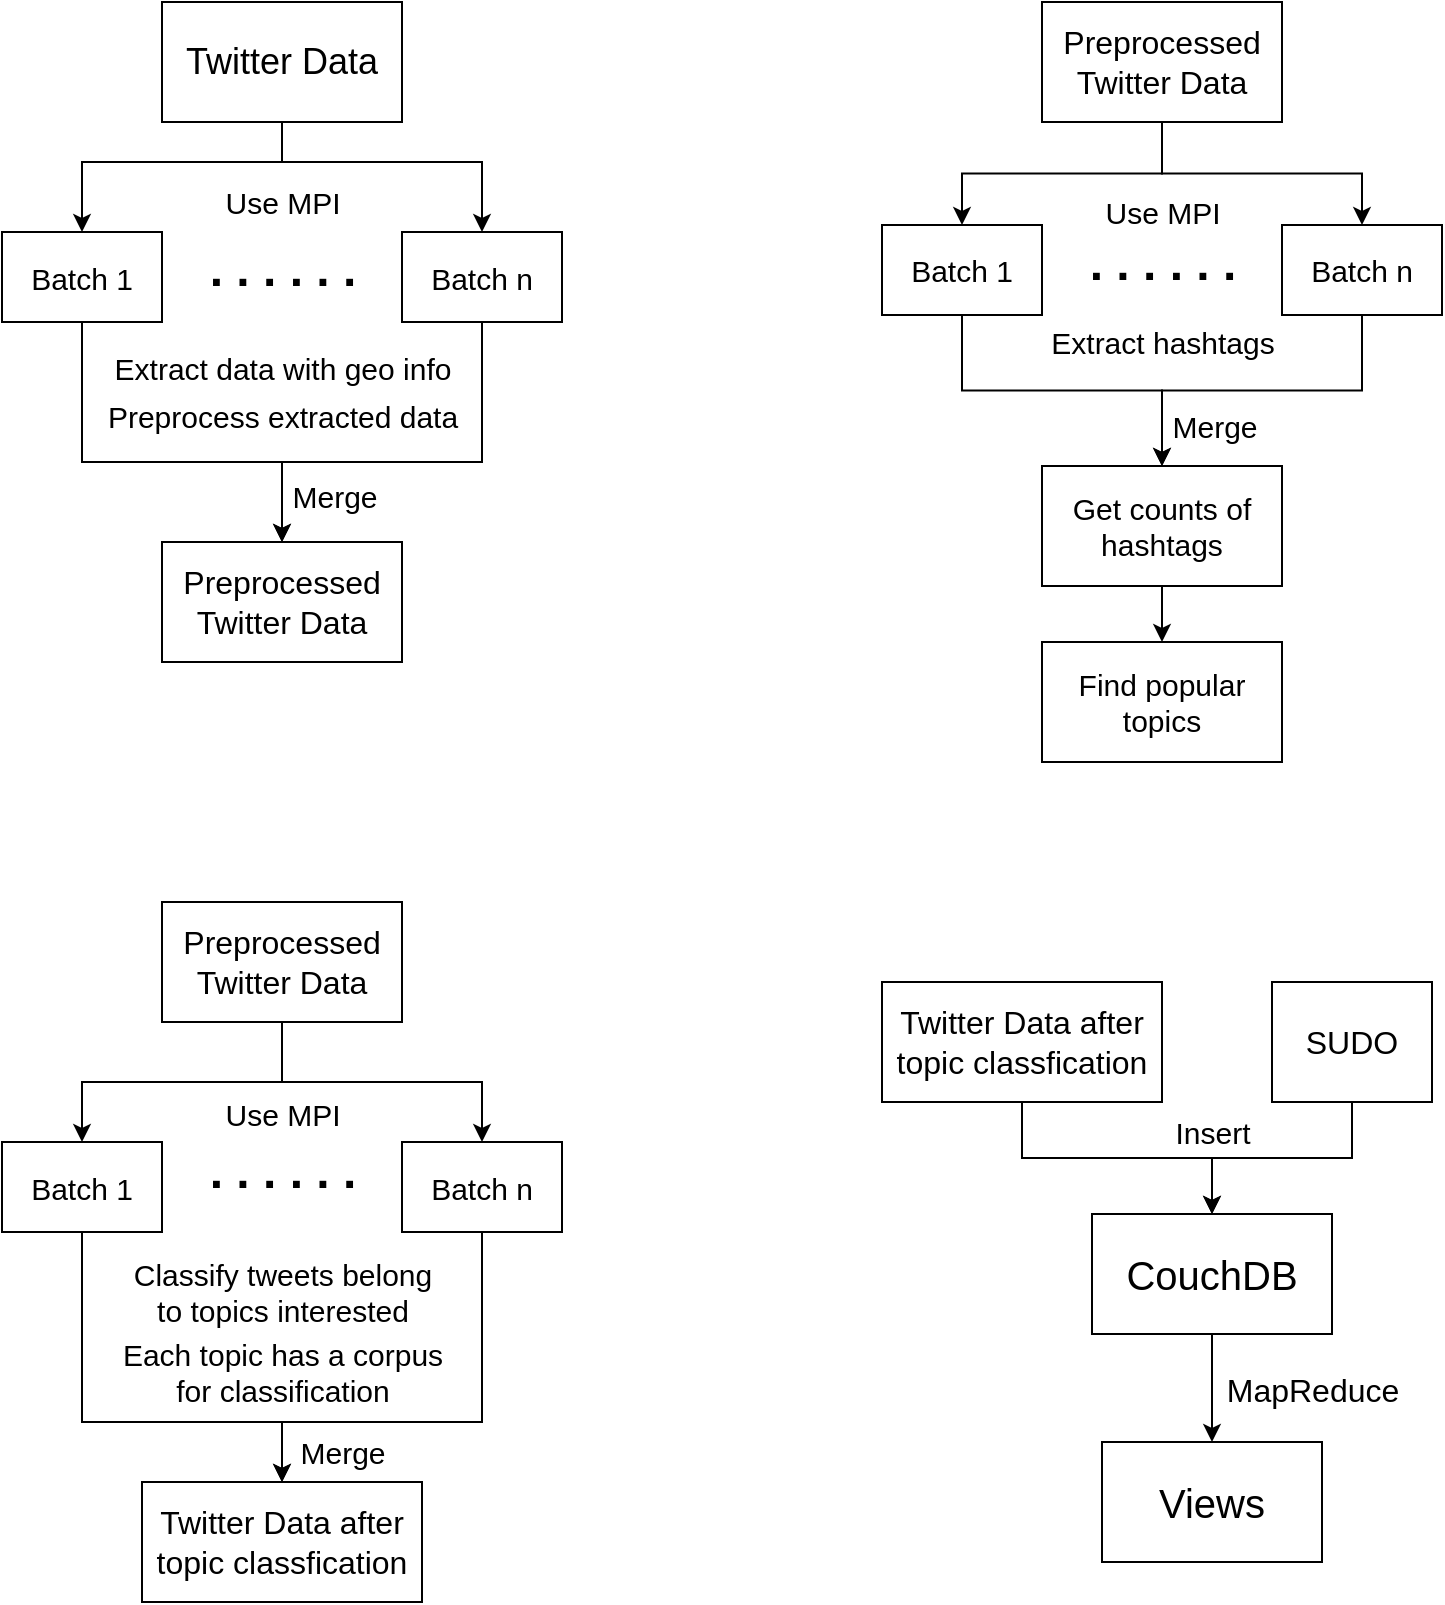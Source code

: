 <mxfile version="17.2.1" type="device" pages="2"><diagram id="GpcAEpPc9wN093wqvwut" name="Page-1"><mxGraphModel dx="1673" dy="1008" grid="0" gridSize="10" guides="1" tooltips="1" connect="1" arrows="1" fold="1" page="1" pageScale="1" pageWidth="3300" pageHeight="4681" math="0" shadow="0"><root><mxCell id="0"/><mxCell id="1" parent="0"/><mxCell id="4uZOBNqtDuD__lyeeeZ9-7" style="edgeStyle=orthogonalEdgeStyle;rounded=0;orthogonalLoop=1;jettySize=auto;html=1;entryX=0.5;entryY=0;entryDx=0;entryDy=0;fontSize=15;" parent="1" source="4uZOBNqtDuD__lyeeeZ9-1" target="4uZOBNqtDuD__lyeeeZ9-2" edge="1"><mxGeometry relative="1" as="geometry"><Array as="points"><mxPoint x="820" y="550"/><mxPoint x="720" y="550"/></Array></mxGeometry></mxCell><mxCell id="4uZOBNqtDuD__lyeeeZ9-8" style="edgeStyle=orthogonalEdgeStyle;rounded=0;orthogonalLoop=1;jettySize=auto;html=1;fontSize=15;" parent="1" source="4uZOBNqtDuD__lyeeeZ9-1" target="4uZOBNqtDuD__lyeeeZ9-6" edge="1"><mxGeometry relative="1" as="geometry"><Array as="points"><mxPoint x="820" y="550"/><mxPoint x="920" y="550"/></Array></mxGeometry></mxCell><mxCell id="4uZOBNqtDuD__lyeeeZ9-1" value="&lt;font style=&quot;font-size: 18px&quot;&gt;Twitter Data&lt;/font&gt;" style="rounded=0;whiteSpace=wrap;html=1;" parent="1" vertex="1"><mxGeometry x="760" y="470" width="120" height="60" as="geometry"/></mxCell><mxCell id="4uZOBNqtDuD__lyeeeZ9-16" style="edgeStyle=orthogonalEdgeStyle;rounded=0;orthogonalLoop=1;jettySize=auto;html=1;fontSize=16;" parent="1" source="4uZOBNqtDuD__lyeeeZ9-2" target="4uZOBNqtDuD__lyeeeZ9-5" edge="1"><mxGeometry relative="1" as="geometry"><Array as="points"><mxPoint x="720" y="700"/><mxPoint x="820" y="700"/></Array></mxGeometry></mxCell><mxCell id="4uZOBNqtDuD__lyeeeZ9-2" value="&lt;font style=&quot;font-size: 15px&quot;&gt;Batch 1&lt;/font&gt;" style="rounded=0;whiteSpace=wrap;html=1;" parent="1" vertex="1"><mxGeometry x="680" y="585" width="80" height="45" as="geometry"/></mxCell><mxCell id="4uZOBNqtDuD__lyeeeZ9-5" value="&lt;font style=&quot;font-size: 16px&quot;&gt;Preprocessed&lt;br&gt;Twitter Data&lt;/font&gt;" style="rounded=0;whiteSpace=wrap;html=1;" parent="1" vertex="1"><mxGeometry x="760" y="740" width="120" height="60" as="geometry"/></mxCell><mxCell id="4uZOBNqtDuD__lyeeeZ9-17" style="edgeStyle=orthogonalEdgeStyle;rounded=0;orthogonalLoop=1;jettySize=auto;html=1;entryX=0.5;entryY=0;entryDx=0;entryDy=0;fontSize=16;" parent="1" source="4uZOBNqtDuD__lyeeeZ9-6" target="4uZOBNqtDuD__lyeeeZ9-5" edge="1"><mxGeometry relative="1" as="geometry"><Array as="points"><mxPoint x="920" y="700"/><mxPoint x="820" y="700"/></Array></mxGeometry></mxCell><mxCell id="4uZOBNqtDuD__lyeeeZ9-6" value="&lt;font style=&quot;font-size: 15px&quot;&gt;Batch n&lt;/font&gt;" style="rounded=0;whiteSpace=wrap;html=1;" parent="1" vertex="1"><mxGeometry x="880" y="585" width="80" height="45" as="geometry"/></mxCell><mxCell id="4uZOBNqtDuD__lyeeeZ9-9" value="Extract data with geo info" style="text;html=1;align=center;verticalAlign=middle;resizable=0;points=[];autosize=1;strokeColor=none;fillColor=none;fontSize=15;" parent="1" vertex="1"><mxGeometry x="730" y="643" width="180" height="20" as="geometry"/></mxCell><mxCell id="4uZOBNqtDuD__lyeeeZ9-11" value="Use MPI" style="text;html=1;align=center;verticalAlign=middle;resizable=0;points=[];autosize=1;strokeColor=none;fillColor=none;fontSize=15;" parent="1" vertex="1"><mxGeometry x="785" y="560" width="70" height="20" as="geometry"/></mxCell><mxCell id="4uZOBNqtDuD__lyeeeZ9-12" value="&lt;font style=&quot;font-size: 24px&quot;&gt;&lt;b&gt;. . . . . .&lt;/b&gt;&lt;/font&gt;" style="text;html=1;align=center;verticalAlign=middle;resizable=0;points=[];autosize=1;strokeColor=none;fillColor=none;fontSize=15;" parent="1" vertex="1"><mxGeometry x="775" y="589" width="90" height="30" as="geometry"/></mxCell><mxCell id="4uZOBNqtDuD__lyeeeZ9-15" value="Preprocess extracted data" style="text;html=1;align=center;verticalAlign=middle;resizable=0;points=[];autosize=1;strokeColor=none;fillColor=none;fontSize=15;" parent="1" vertex="1"><mxGeometry x="725" y="667" width="190" height="20" as="geometry"/></mxCell><mxCell id="4uZOBNqtDuD__lyeeeZ9-18" value="&lt;font style=&quot;font-size: 15px&quot;&gt;Merge&lt;/font&gt;" style="text;html=1;align=center;verticalAlign=middle;resizable=0;points=[];autosize=1;strokeColor=none;fillColor=none;fontSize=16;" parent="1" vertex="1"><mxGeometry x="816" y="702" width="60" height="30" as="geometry"/></mxCell><mxCell id="4uZOBNqtDuD__lyeeeZ9-25" style="edgeStyle=orthogonalEdgeStyle;rounded=0;orthogonalLoop=1;jettySize=auto;html=1;fontSize=15;" parent="1" source="4uZOBNqtDuD__lyeeeZ9-22" target="4uZOBNqtDuD__lyeeeZ9-23" edge="1"><mxGeometry relative="1" as="geometry"/></mxCell><mxCell id="4uZOBNqtDuD__lyeeeZ9-26" style="edgeStyle=orthogonalEdgeStyle;rounded=0;orthogonalLoop=1;jettySize=auto;html=1;fontSize=15;" parent="1" source="4uZOBNqtDuD__lyeeeZ9-22" target="4uZOBNqtDuD__lyeeeZ9-24" edge="1"><mxGeometry relative="1" as="geometry"/></mxCell><mxCell id="4uZOBNqtDuD__lyeeeZ9-22" value="&lt;font style=&quot;font-size: 16px&quot;&gt;Preprocessed&lt;br&gt;Twitter Data&lt;/font&gt;" style="rounded=0;whiteSpace=wrap;html=1;" parent="1" vertex="1"><mxGeometry x="1200" y="470" width="120" height="60" as="geometry"/></mxCell><mxCell id="4uZOBNqtDuD__lyeeeZ9-32" style="edgeStyle=orthogonalEdgeStyle;rounded=0;orthogonalLoop=1;jettySize=auto;html=1;fontSize=15;" parent="1" source="4uZOBNqtDuD__lyeeeZ9-23" target="4uZOBNqtDuD__lyeeeZ9-31" edge="1"><mxGeometry relative="1" as="geometry"/></mxCell><mxCell id="4uZOBNqtDuD__lyeeeZ9-23" value="&lt;font style=&quot;font-size: 15px&quot;&gt;Batch 1&lt;/font&gt;" style="rounded=0;whiteSpace=wrap;html=1;" parent="1" vertex="1"><mxGeometry x="1120" y="581.5" width="80" height="45" as="geometry"/></mxCell><mxCell id="4uZOBNqtDuD__lyeeeZ9-33" style="edgeStyle=orthogonalEdgeStyle;rounded=0;orthogonalLoop=1;jettySize=auto;html=1;fontSize=15;" parent="1" source="4uZOBNqtDuD__lyeeeZ9-24" target="4uZOBNqtDuD__lyeeeZ9-31" edge="1"><mxGeometry relative="1" as="geometry"/></mxCell><mxCell id="4uZOBNqtDuD__lyeeeZ9-24" value="&lt;font style=&quot;font-size: 15px&quot;&gt;Batch n&lt;/font&gt;" style="rounded=0;whiteSpace=wrap;html=1;" parent="1" vertex="1"><mxGeometry x="1320" y="581.5" width="80" height="45" as="geometry"/></mxCell><mxCell id="4uZOBNqtDuD__lyeeeZ9-27" value="Use MPI" style="text;html=1;align=center;verticalAlign=middle;resizable=0;points=[];autosize=1;strokeColor=none;fillColor=none;fontSize=15;" parent="1" vertex="1"><mxGeometry x="1225" y="565" width="70" height="20" as="geometry"/></mxCell><mxCell id="4uZOBNqtDuD__lyeeeZ9-28" value="&lt;font style=&quot;font-size: 24px&quot;&gt;&lt;b&gt;. . . . . .&lt;/b&gt;&lt;/font&gt;" style="text;html=1;align=center;verticalAlign=middle;resizable=0;points=[];autosize=1;strokeColor=none;fillColor=none;fontSize=15;" parent="1" vertex="1"><mxGeometry x="1215" y="586" width="90" height="30" as="geometry"/></mxCell><mxCell id="4uZOBNqtDuD__lyeeeZ9-30" value="Extract hashtags" style="text;html=1;align=center;verticalAlign=middle;resizable=0;points=[];autosize=1;strokeColor=none;fillColor=none;fontSize=15;" parent="1" vertex="1"><mxGeometry x="1195" y="630" width="130" height="20" as="geometry"/></mxCell><mxCell id="4uZOBNqtDuD__lyeeeZ9-35" style="edgeStyle=orthogonalEdgeStyle;rounded=0;orthogonalLoop=1;jettySize=auto;html=1;fontSize=15;" parent="1" source="4uZOBNqtDuD__lyeeeZ9-31" edge="1"><mxGeometry relative="1" as="geometry"><mxPoint x="1260" y="790.0" as="targetPoint"/></mxGeometry></mxCell><mxCell id="4uZOBNqtDuD__lyeeeZ9-31" value="Get counts of hashtags" style="whiteSpace=wrap;html=1;fontSize=15;" parent="1" vertex="1"><mxGeometry x="1200" y="702" width="120" height="60" as="geometry"/></mxCell><mxCell id="4uZOBNqtDuD__lyeeeZ9-34" value="Merge" style="text;html=1;align=center;verticalAlign=middle;resizable=0;points=[];autosize=1;strokeColor=none;fillColor=none;fontSize=15;" parent="1" vertex="1"><mxGeometry x="1256" y="672" width="60" height="20" as="geometry"/></mxCell><mxCell id="4uZOBNqtDuD__lyeeeZ9-36" value="Find popular topics" style="whiteSpace=wrap;html=1;fontSize=15;" parent="1" vertex="1"><mxGeometry x="1200" y="790" width="120" height="60" as="geometry"/></mxCell><mxCell id="4uZOBNqtDuD__lyeeeZ9-41" style="edgeStyle=orthogonalEdgeStyle;rounded=0;orthogonalLoop=1;jettySize=auto;html=1;fontSize=15;" parent="1" source="4uZOBNqtDuD__lyeeeZ9-38" target="4uZOBNqtDuD__lyeeeZ9-39" edge="1"><mxGeometry relative="1" as="geometry"/></mxCell><mxCell id="4uZOBNqtDuD__lyeeeZ9-42" style="edgeStyle=orthogonalEdgeStyle;rounded=0;orthogonalLoop=1;jettySize=auto;html=1;fontSize=15;" parent="1" source="4uZOBNqtDuD__lyeeeZ9-38" target="4uZOBNqtDuD__lyeeeZ9-40" edge="1"><mxGeometry relative="1" as="geometry"/></mxCell><mxCell id="4uZOBNqtDuD__lyeeeZ9-38" value="&lt;font style=&quot;font-size: 16px&quot;&gt;Preprocessed&lt;br&gt;Twitter Data&lt;/font&gt;" style="rounded=0;whiteSpace=wrap;html=1;" parent="1" vertex="1"><mxGeometry x="760" y="920" width="120" height="60" as="geometry"/></mxCell><mxCell id="4uZOBNqtDuD__lyeeeZ9-49" style="edgeStyle=orthogonalEdgeStyle;rounded=0;orthogonalLoop=1;jettySize=auto;html=1;fontSize=15;" parent="1" source="4uZOBNqtDuD__lyeeeZ9-39" target="4uZOBNqtDuD__lyeeeZ9-48" edge="1"><mxGeometry relative="1" as="geometry"><Array as="points"><mxPoint x="720" y="1180"/><mxPoint x="820" y="1180"/></Array></mxGeometry></mxCell><mxCell id="4uZOBNqtDuD__lyeeeZ9-39" value="&lt;font style=&quot;font-size: 15px&quot;&gt;Batch 1&lt;/font&gt;" style="rounded=0;whiteSpace=wrap;html=1;" parent="1" vertex="1"><mxGeometry x="680" y="1040" width="80" height="45" as="geometry"/></mxCell><mxCell id="4uZOBNqtDuD__lyeeeZ9-50" style="edgeStyle=orthogonalEdgeStyle;rounded=0;orthogonalLoop=1;jettySize=auto;html=1;fontSize=15;" parent="1" source="4uZOBNqtDuD__lyeeeZ9-40" target="4uZOBNqtDuD__lyeeeZ9-48" edge="1"><mxGeometry relative="1" as="geometry"><Array as="points"><mxPoint x="920" y="1180"/><mxPoint x="820" y="1180"/></Array></mxGeometry></mxCell><mxCell id="4uZOBNqtDuD__lyeeeZ9-40" value="&lt;font style=&quot;font-size: 15px&quot;&gt;Batch n&lt;/font&gt;" style="rounded=0;whiteSpace=wrap;html=1;" parent="1" vertex="1"><mxGeometry x="880" y="1040" width="80" height="45" as="geometry"/></mxCell><mxCell id="4uZOBNqtDuD__lyeeeZ9-43" value="Use MPI" style="text;html=1;align=center;verticalAlign=middle;resizable=0;points=[];autosize=1;strokeColor=none;fillColor=none;fontSize=15;" parent="1" vertex="1"><mxGeometry x="785" y="1016" width="70" height="20" as="geometry"/></mxCell><mxCell id="4uZOBNqtDuD__lyeeeZ9-44" value="&lt;font style=&quot;font-size: 24px&quot;&gt;&lt;b&gt;. . . . . .&lt;/b&gt;&lt;/font&gt;" style="text;html=1;align=center;verticalAlign=middle;resizable=0;points=[];autosize=1;strokeColor=none;fillColor=none;fontSize=15;" parent="1" vertex="1"><mxGeometry x="775" y="1040" width="90" height="30" as="geometry"/></mxCell><mxCell id="4uZOBNqtDuD__lyeeeZ9-45" value="Classify tweets belong &lt;br&gt;to topics interested" style="text;html=1;align=center;verticalAlign=middle;resizable=0;points=[];autosize=1;strokeColor=none;fillColor=none;fontSize=15;" parent="1" vertex="1"><mxGeometry x="740" y="1095" width="160" height="40" as="geometry"/></mxCell><mxCell id="4uZOBNqtDuD__lyeeeZ9-47" value="Each topic has a corpus&lt;br&gt;for classification&lt;br&gt;" style="text;html=1;align=center;verticalAlign=middle;resizable=0;points=[];autosize=1;strokeColor=none;fillColor=none;fontSize=15;" parent="1" vertex="1"><mxGeometry x="730" y="1135" width="180" height="40" as="geometry"/></mxCell><mxCell id="4uZOBNqtDuD__lyeeeZ9-48" value="&lt;font style=&quot;font-size: 16px&quot;&gt;Twitter Data after topic classfication&lt;/font&gt;" style="rounded=0;whiteSpace=wrap;html=1;" parent="1" vertex="1"><mxGeometry x="750" y="1210" width="140" height="60" as="geometry"/></mxCell><mxCell id="4uZOBNqtDuD__lyeeeZ9-51" value="&lt;font style=&quot;font-size: 15px&quot;&gt;Merge&lt;/font&gt;" style="text;html=1;align=center;verticalAlign=middle;resizable=0;points=[];autosize=1;strokeColor=none;fillColor=none;fontSize=16;" parent="1" vertex="1"><mxGeometry x="820" y="1180" width="60" height="30" as="geometry"/></mxCell><mxCell id="4uZOBNqtDuD__lyeeeZ9-55" style="edgeStyle=orthogonalEdgeStyle;rounded=0;orthogonalLoop=1;jettySize=auto;html=1;entryX=0.5;entryY=0;entryDx=0;entryDy=0;fontSize=20;" parent="1" source="4uZOBNqtDuD__lyeeeZ9-52" target="4uZOBNqtDuD__lyeeeZ9-54" edge="1"><mxGeometry relative="1" as="geometry"/></mxCell><mxCell id="4uZOBNqtDuD__lyeeeZ9-52" value="&lt;font style=&quot;font-size: 16px&quot;&gt;Twitter Data after topic classfication&lt;/font&gt;" style="rounded=0;whiteSpace=wrap;html=1;" parent="1" vertex="1"><mxGeometry x="1120" y="960" width="140" height="60" as="geometry"/></mxCell><mxCell id="4uZOBNqtDuD__lyeeeZ9-56" style="edgeStyle=orthogonalEdgeStyle;rounded=0;orthogonalLoop=1;jettySize=auto;html=1;entryX=0.5;entryY=0;entryDx=0;entryDy=0;fontSize=20;" parent="1" source="4uZOBNqtDuD__lyeeeZ9-53" target="4uZOBNqtDuD__lyeeeZ9-54" edge="1"><mxGeometry relative="1" as="geometry"/></mxCell><mxCell id="4uZOBNqtDuD__lyeeeZ9-53" value="&lt;span style=&quot;font-size: 16px&quot;&gt;SUDO&lt;/span&gt;" style="rounded=0;whiteSpace=wrap;html=1;" parent="1" vertex="1"><mxGeometry x="1315" y="960" width="80" height="60" as="geometry"/></mxCell><mxCell id="4uZOBNqtDuD__lyeeeZ9-59" style="edgeStyle=orthogonalEdgeStyle;rounded=0;orthogonalLoop=1;jettySize=auto;html=1;fontSize=20;" parent="1" source="4uZOBNqtDuD__lyeeeZ9-54" target="4uZOBNqtDuD__lyeeeZ9-58" edge="1"><mxGeometry relative="1" as="geometry"/></mxCell><mxCell id="4uZOBNqtDuD__lyeeeZ9-54" value="&lt;font style=&quot;font-size: 20px&quot;&gt;CouchDB&lt;/font&gt;" style="whiteSpace=wrap;html=1;fontSize=15;" parent="1" vertex="1"><mxGeometry x="1225" y="1076" width="120" height="60" as="geometry"/></mxCell><mxCell id="4uZOBNqtDuD__lyeeeZ9-57" value="&lt;span style=&quot;font-size: 15px&quot;&gt;Insert&lt;/span&gt;" style="text;html=1;align=center;verticalAlign=middle;resizable=0;points=[];autosize=1;strokeColor=none;fillColor=none;fontSize=16;" parent="1" vertex="1"><mxGeometry x="1260" y="1020" width="50" height="30" as="geometry"/></mxCell><mxCell id="4uZOBNqtDuD__lyeeeZ9-58" value="&lt;font style=&quot;font-size: 20px&quot;&gt;Views&lt;/font&gt;" style="rounded=0;whiteSpace=wrap;html=1;" parent="1" vertex="1"><mxGeometry x="1230" y="1190" width="110" height="60" as="geometry"/></mxCell><mxCell id="4uZOBNqtDuD__lyeeeZ9-60" value="&lt;font style=&quot;font-size: 16px&quot;&gt;MapReduce&lt;/font&gt;" style="text;html=1;align=center;verticalAlign=middle;resizable=0;points=[];autosize=1;strokeColor=none;fillColor=none;fontSize=20;" parent="1" vertex="1"><mxGeometry x="1285" y="1147" width="100" height="30" as="geometry"/></mxCell></root></mxGraphModel></diagram><diagram id="ItJAtpDi-ektl3hP0Go5" name="Page-2"><mxGraphModel dx="2031" dy="1224" grid="0" gridSize="10" guides="1" tooltips="1" connect="1" arrows="1" fold="1" page="1" pageScale="1" pageWidth="3300" pageHeight="4681" math="0" shadow="0"><root><mxCell id="0"/><mxCell id="1" parent="0"/><mxCell id="6dLRlH08puzWPSSpkU00-50" style="edgeStyle=orthogonalEdgeStyle;rounded=0;orthogonalLoop=1;jettySize=auto;html=1;entryX=0;entryY=0.5;entryDx=0;entryDy=0;" edge="1" parent="1" source="6dLRlH08puzWPSSpkU00-3" target="6dLRlH08puzWPSSpkU00-5"><mxGeometry relative="1" as="geometry"><Array as="points"><mxPoint x="640" y="413"/></Array></mxGeometry></mxCell><mxCell id="6dLRlH08puzWPSSpkU00-51" style="edgeStyle=orthogonalEdgeStyle;rounded=0;orthogonalLoop=1;jettySize=auto;html=1;entryX=0;entryY=0.5;entryDx=0;entryDy=0;" edge="1" parent="1" source="6dLRlH08puzWPSSpkU00-3" target="6dLRlH08puzWPSSpkU00-8"><mxGeometry relative="1" as="geometry"><Array as="points"><mxPoint x="640" y="533"/></Array></mxGeometry></mxCell><mxCell id="6dLRlH08puzWPSSpkU00-3" value="&lt;font style=&quot;font-size: 18px&quot;&gt;Twitter Data&lt;/font&gt;" style="rounded=0;whiteSpace=wrap;html=1;" vertex="1" parent="1"><mxGeometry x="580" y="445" width="120" height="60" as="geometry"/></mxCell><mxCell id="6dLRlH08puzWPSSpkU00-52" style="edgeStyle=orthogonalEdgeStyle;rounded=0;orthogonalLoop=1;jettySize=auto;html=1;" edge="1" parent="1" source="6dLRlH08puzWPSSpkU00-5" target="6dLRlH08puzWPSSpkU00-6"><mxGeometry relative="1" as="geometry"><Array as="points"><mxPoint x="1030" y="413"/><mxPoint x="1030" y="475"/></Array></mxGeometry></mxCell><mxCell id="6dLRlH08puzWPSSpkU00-5" value="&lt;font style=&quot;font-size: 15px&quot;&gt;Batch 1&lt;/font&gt;" style="rounded=0;whiteSpace=wrap;html=1;" vertex="1" parent="1"><mxGeometry x="760" y="390" width="80" height="45" as="geometry"/></mxCell><mxCell id="6dLRlH08puzWPSSpkU00-6" value="&lt;font style=&quot;font-size: 16px&quot;&gt;Preprocessed&lt;br&gt;Twitter Data&lt;/font&gt;" style="rounded=0;whiteSpace=wrap;html=1;" vertex="1" parent="1"><mxGeometry x="1090" y="445" width="120" height="60" as="geometry"/></mxCell><mxCell id="6dLRlH08puzWPSSpkU00-54" style="edgeStyle=orthogonalEdgeStyle;rounded=0;orthogonalLoop=1;jettySize=auto;html=1;entryX=0;entryY=0.5;entryDx=0;entryDy=0;" edge="1" parent="1" source="6dLRlH08puzWPSSpkU00-8" target="6dLRlH08puzWPSSpkU00-6"><mxGeometry relative="1" as="geometry"><Array as="points"><mxPoint x="1030" y="533"/><mxPoint x="1030" y="475"/></Array></mxGeometry></mxCell><mxCell id="6dLRlH08puzWPSSpkU00-8" value="&lt;font style=&quot;font-size: 15px&quot;&gt;Batch n&lt;/font&gt;" style="rounded=0;whiteSpace=wrap;html=1;" vertex="1" parent="1"><mxGeometry x="760" y="510" width="80" height="45" as="geometry"/></mxCell><mxCell id="6dLRlH08puzWPSSpkU00-9" value="Extract data with geo info" style="text;html=1;align=center;verticalAlign=middle;resizable=0;points=[];autosize=1;strokeColor=none;fillColor=none;fontSize=15;" vertex="1" parent="1"><mxGeometry x="836" y="452" width="180" height="20" as="geometry"/></mxCell><mxCell id="6dLRlH08puzWPSSpkU00-10" value="Use MPI" style="text;html=1;align=center;verticalAlign=middle;resizable=0;points=[];autosize=1;strokeColor=none;fillColor=none;fontSize=15;" vertex="1" parent="1"><mxGeometry x="711" y="465" width="70" height="20" as="geometry"/></mxCell><mxCell id="6dLRlH08puzWPSSpkU00-11" value="&lt;font style=&quot;font-size: 24px&quot;&gt;&lt;b&gt;. . .&lt;/b&gt;&lt;/font&gt;" style="text;html=1;align=center;verticalAlign=middle;resizable=0;points=[];autosize=1;strokeColor=none;fillColor=none;fontSize=15;rotation=90;" vertex="1" parent="1"><mxGeometry x="781" y="460" width="50" height="30" as="geometry"/></mxCell><mxCell id="6dLRlH08puzWPSSpkU00-12" value="Preprocess extracted data" style="text;html=1;align=center;verticalAlign=middle;resizable=0;points=[];autosize=1;strokeColor=none;fillColor=none;fontSize=15;" vertex="1" parent="1"><mxGeometry x="833" y="482" width="190" height="20" as="geometry"/></mxCell><mxCell id="6dLRlH08puzWPSSpkU00-13" value="&lt;font style=&quot;font-size: 15px&quot;&gt;Merge&lt;/font&gt;" style="text;html=1;align=center;verticalAlign=middle;resizable=0;points=[];autosize=1;strokeColor=none;fillColor=none;fontSize=16;" vertex="1" parent="1"><mxGeometry x="1028" y="447" width="60" height="30" as="geometry"/></mxCell><mxCell id="6dLRlH08puzWPSSpkU00-37" value="Classify tweets belong &lt;br&gt;to topics interested" style="text;html=1;align=center;verticalAlign=middle;resizable=0;points=[];autosize=1;strokeColor=none;fillColor=none;fontSize=15;" vertex="1" parent="1"><mxGeometry x="848" y="708" width="160" height="40" as="geometry"/></mxCell><mxCell id="6dLRlH08puzWPSSpkU00-38" value="Each topic has a corpus&lt;br&gt;for classification&lt;br&gt;" style="text;html=1;align=center;verticalAlign=middle;resizable=0;points=[];autosize=1;strokeColor=none;fillColor=none;fontSize=15;" vertex="1" parent="1"><mxGeometry x="838" y="770" width="180" height="40" as="geometry"/></mxCell><mxCell id="6dLRlH08puzWPSSpkU00-41" style="edgeStyle=orthogonalEdgeStyle;rounded=0;orthogonalLoop=1;jettySize=auto;html=1;entryX=0.5;entryY=0;entryDx=0;entryDy=0;fontSize=20;" edge="1" parent="1" source="6dLRlH08puzWPSSpkU00-42" target="6dLRlH08puzWPSSpkU00-46"><mxGeometry relative="1" as="geometry"/></mxCell><mxCell id="6dLRlH08puzWPSSpkU00-42" value="&lt;font style=&quot;font-size: 16px&quot;&gt;Twitter Data after topic classfication&lt;/font&gt;" style="rounded=0;whiteSpace=wrap;html=1;" vertex="1" parent="1"><mxGeometry x="1567" y="951" width="140" height="60" as="geometry"/></mxCell><mxCell id="6dLRlH08puzWPSSpkU00-43" style="edgeStyle=orthogonalEdgeStyle;rounded=0;orthogonalLoop=1;jettySize=auto;html=1;entryX=0.5;entryY=0;entryDx=0;entryDy=0;fontSize=20;" edge="1" parent="1" source="6dLRlH08puzWPSSpkU00-44" target="6dLRlH08puzWPSSpkU00-46"><mxGeometry relative="1" as="geometry"/></mxCell><mxCell id="6dLRlH08puzWPSSpkU00-44" value="&lt;span style=&quot;font-size: 16px&quot;&gt;SUDO&lt;/span&gt;" style="rounded=0;whiteSpace=wrap;html=1;" vertex="1" parent="1"><mxGeometry x="1762" y="951" width="80" height="60" as="geometry"/></mxCell><mxCell id="6dLRlH08puzWPSSpkU00-45" style="edgeStyle=orthogonalEdgeStyle;rounded=0;orthogonalLoop=1;jettySize=auto;html=1;fontSize=20;" edge="1" parent="1" source="6dLRlH08puzWPSSpkU00-46" target="6dLRlH08puzWPSSpkU00-48"><mxGeometry relative="1" as="geometry"/></mxCell><mxCell id="6dLRlH08puzWPSSpkU00-46" value="&lt;font style=&quot;font-size: 20px&quot;&gt;CouchDB&lt;/font&gt;" style="whiteSpace=wrap;html=1;fontSize=15;" vertex="1" parent="1"><mxGeometry x="1672" y="1067" width="120" height="60" as="geometry"/></mxCell><mxCell id="6dLRlH08puzWPSSpkU00-47" value="&lt;span style=&quot;font-size: 15px&quot;&gt;Insert&lt;/span&gt;" style="text;html=1;align=center;verticalAlign=middle;resizable=0;points=[];autosize=1;strokeColor=none;fillColor=none;fontSize=16;" vertex="1" parent="1"><mxGeometry x="1707" y="1011" width="50" height="30" as="geometry"/></mxCell><mxCell id="6dLRlH08puzWPSSpkU00-48" value="&lt;font style=&quot;font-size: 20px&quot;&gt;Views&lt;/font&gt;" style="rounded=0;whiteSpace=wrap;html=1;" vertex="1" parent="1"><mxGeometry x="1677" y="1181" width="110" height="60" as="geometry"/></mxCell><mxCell id="6dLRlH08puzWPSSpkU00-49" value="&lt;font style=&quot;font-size: 16px&quot;&gt;MapReduce&lt;/font&gt;" style="text;html=1;align=center;verticalAlign=middle;resizable=0;points=[];autosize=1;strokeColor=none;fillColor=none;fontSize=20;" vertex="1" parent="1"><mxGeometry x="1732" y="1138" width="100" height="30" as="geometry"/></mxCell><mxCell id="6dLRlH08puzWPSSpkU00-55" style="edgeStyle=orthogonalEdgeStyle;rounded=0;orthogonalLoop=1;jettySize=auto;html=1;entryX=0;entryY=0.5;entryDx=0;entryDy=0;" edge="1" parent="1" source="6dLRlH08puzWPSSpkU00-57" target="6dLRlH08puzWPSSpkU00-59"><mxGeometry relative="1" as="geometry"><Array as="points"><mxPoint x="1345" y="413"/></Array></mxGeometry></mxCell><mxCell id="6dLRlH08puzWPSSpkU00-56" style="edgeStyle=orthogonalEdgeStyle;rounded=0;orthogonalLoop=1;jettySize=auto;html=1;entryX=0;entryY=0.5;entryDx=0;entryDy=0;" edge="1" parent="1" source="6dLRlH08puzWPSSpkU00-57" target="6dLRlH08puzWPSSpkU00-62"><mxGeometry relative="1" as="geometry"><Array as="points"><mxPoint x="1345" y="533"/></Array></mxGeometry></mxCell><mxCell id="6dLRlH08puzWPSSpkU00-57" value="&lt;span style=&quot;font-size: 16px&quot;&gt;Preprocessed&lt;/span&gt;&lt;br style=&quot;font-size: 16px&quot;&gt;&lt;span style=&quot;font-size: 16px&quot;&gt;Twitter Data&lt;/span&gt;" style="rounded=0;whiteSpace=wrap;html=1;" vertex="1" parent="1"><mxGeometry x="1285" y="445" width="120" height="60" as="geometry"/></mxCell><mxCell id="6dLRlH08puzWPSSpkU00-58" style="edgeStyle=orthogonalEdgeStyle;rounded=0;orthogonalLoop=1;jettySize=auto;html=1;" edge="1" parent="1" source="6dLRlH08puzWPSSpkU00-59" target="6dLRlH08puzWPSSpkU00-60"><mxGeometry relative="1" as="geometry"><Array as="points"><mxPoint x="1670" y="413"/><mxPoint x="1670" y="475"/></Array></mxGeometry></mxCell><mxCell id="6dLRlH08puzWPSSpkU00-59" value="&lt;font style=&quot;font-size: 15px&quot;&gt;Batch 1&lt;/font&gt;" style="rounded=0;whiteSpace=wrap;html=1;" vertex="1" parent="1"><mxGeometry x="1465" y="390" width="80" height="45" as="geometry"/></mxCell><mxCell id="6dLRlH08puzWPSSpkU00-71" style="edgeStyle=orthogonalEdgeStyle;rounded=0;orthogonalLoop=1;jettySize=auto;html=1;entryX=0;entryY=0.5;entryDx=0;entryDy=0;" edge="1" parent="1" source="6dLRlH08puzWPSSpkU00-60" target="6dLRlH08puzWPSSpkU00-70"><mxGeometry relative="1" as="geometry"/></mxCell><mxCell id="6dLRlH08puzWPSSpkU00-60" value="&lt;span style=&quot;font-size: 15px&quot;&gt;Get counts of hashtags&lt;/span&gt;" style="rounded=0;whiteSpace=wrap;html=1;" vertex="1" parent="1"><mxGeometry x="1730" y="445" width="120" height="60" as="geometry"/></mxCell><mxCell id="6dLRlH08puzWPSSpkU00-61" style="edgeStyle=orthogonalEdgeStyle;rounded=0;orthogonalLoop=1;jettySize=auto;html=1;entryX=0;entryY=0.5;entryDx=0;entryDy=0;" edge="1" parent="1" source="6dLRlH08puzWPSSpkU00-62" target="6dLRlH08puzWPSSpkU00-60"><mxGeometry relative="1" as="geometry"><Array as="points"><mxPoint x="1670" y="533"/><mxPoint x="1670" y="475"/></Array></mxGeometry></mxCell><mxCell id="6dLRlH08puzWPSSpkU00-62" value="&lt;font style=&quot;font-size: 15px&quot;&gt;Batch n&lt;/font&gt;" style="rounded=0;whiteSpace=wrap;html=1;" vertex="1" parent="1"><mxGeometry x="1465" y="510" width="80" height="45" as="geometry"/></mxCell><mxCell id="6dLRlH08puzWPSSpkU00-64" value="Use MPI" style="text;html=1;align=center;verticalAlign=middle;resizable=0;points=[];autosize=1;strokeColor=none;fillColor=none;fontSize=15;" vertex="1" parent="1"><mxGeometry x="1416" y="465" width="70" height="20" as="geometry"/></mxCell><mxCell id="6dLRlH08puzWPSSpkU00-65" value="&lt;font style=&quot;font-size: 24px&quot;&gt;&lt;b&gt;. . .&lt;/b&gt;&lt;/font&gt;" style="text;html=1;align=center;verticalAlign=middle;resizable=0;points=[];autosize=1;strokeColor=none;fillColor=none;fontSize=15;rotation=90;" vertex="1" parent="1"><mxGeometry x="1486" y="460" width="50" height="30" as="geometry"/></mxCell><mxCell id="6dLRlH08puzWPSSpkU00-67" value="&lt;font style=&quot;font-size: 15px&quot;&gt;Merge&lt;/font&gt;" style="text;html=1;align=center;verticalAlign=middle;resizable=0;points=[];autosize=1;strokeColor=none;fillColor=none;fontSize=16;" vertex="1" parent="1"><mxGeometry x="1670" y="445" width="60" height="30" as="geometry"/></mxCell><mxCell id="6dLRlH08puzWPSSpkU00-68" value="Extract hashtags" style="text;html=1;align=center;verticalAlign=middle;resizable=0;points=[];autosize=1;strokeColor=none;fillColor=none;fontSize=15;" vertex="1" parent="1"><mxGeometry x="1536" y="465" width="130" height="20" as="geometry"/></mxCell><mxCell id="6dLRlH08puzWPSSpkU00-70" value="Find popular topics" style="whiteSpace=wrap;html=1;fontSize=15;" vertex="1" parent="1"><mxGeometry x="1880" y="445" width="120" height="60" as="geometry"/></mxCell><mxCell id="6dLRlH08puzWPSSpkU00-72" style="edgeStyle=orthogonalEdgeStyle;rounded=0;orthogonalLoop=1;jettySize=auto;html=1;entryX=0;entryY=0.5;entryDx=0;entryDy=0;" edge="1" parent="1" source="6dLRlH08puzWPSSpkU00-74" target="6dLRlH08puzWPSSpkU00-76"><mxGeometry relative="1" as="geometry"><Array as="points"><mxPoint x="640" y="698"/></Array></mxGeometry></mxCell><mxCell id="6dLRlH08puzWPSSpkU00-73" style="edgeStyle=orthogonalEdgeStyle;rounded=0;orthogonalLoop=1;jettySize=auto;html=1;entryX=0;entryY=0.5;entryDx=0;entryDy=0;" edge="1" parent="1" source="6dLRlH08puzWPSSpkU00-74" target="6dLRlH08puzWPSSpkU00-79"><mxGeometry relative="1" as="geometry"><Array as="points"><mxPoint x="640" y="818"/></Array></mxGeometry></mxCell><mxCell id="6dLRlH08puzWPSSpkU00-74" value="&lt;span style=&quot;font-size: 16px&quot;&gt;Preprocessed&lt;/span&gt;&lt;br style=&quot;font-size: 16px&quot;&gt;&lt;span style=&quot;font-size: 16px&quot;&gt;Twitter Data&lt;/span&gt;" style="rounded=0;whiteSpace=wrap;html=1;" vertex="1" parent="1"><mxGeometry x="580" y="730" width="120" height="60" as="geometry"/></mxCell><mxCell id="6dLRlH08puzWPSSpkU00-75" style="edgeStyle=orthogonalEdgeStyle;rounded=0;orthogonalLoop=1;jettySize=auto;html=1;" edge="1" parent="1" source="6dLRlH08puzWPSSpkU00-76" target="6dLRlH08puzWPSSpkU00-77"><mxGeometry relative="1" as="geometry"><Array as="points"><mxPoint x="1030" y="698"/><mxPoint x="1030" y="760"/></Array></mxGeometry></mxCell><mxCell id="6dLRlH08puzWPSSpkU00-76" value="&lt;font style=&quot;font-size: 15px&quot;&gt;Batch 1&lt;/font&gt;" style="rounded=0;whiteSpace=wrap;html=1;" vertex="1" parent="1"><mxGeometry x="760" y="675" width="80" height="45" as="geometry"/></mxCell><mxCell id="6dLRlH08puzWPSSpkU00-77" value="&lt;span style=&quot;font-size: 16px&quot;&gt;Twitter Data after topic classfication&lt;/span&gt;" style="rounded=0;whiteSpace=wrap;html=1;" vertex="1" parent="1"><mxGeometry x="1090" y="730" width="141" height="60" as="geometry"/></mxCell><mxCell id="6dLRlH08puzWPSSpkU00-78" style="edgeStyle=orthogonalEdgeStyle;rounded=0;orthogonalLoop=1;jettySize=auto;html=1;entryX=0;entryY=0.5;entryDx=0;entryDy=0;" edge="1" parent="1" source="6dLRlH08puzWPSSpkU00-79" target="6dLRlH08puzWPSSpkU00-77"><mxGeometry relative="1" as="geometry"><Array as="points"><mxPoint x="1030" y="818"/><mxPoint x="1030" y="760"/></Array></mxGeometry></mxCell><mxCell id="6dLRlH08puzWPSSpkU00-79" value="&lt;font style=&quot;font-size: 15px&quot;&gt;Batch n&lt;/font&gt;" style="rounded=0;whiteSpace=wrap;html=1;" vertex="1" parent="1"><mxGeometry x="760" y="795" width="80" height="45" as="geometry"/></mxCell><mxCell id="6dLRlH08puzWPSSpkU00-81" value="Use MPI" style="text;html=1;align=center;verticalAlign=middle;resizable=0;points=[];autosize=1;strokeColor=none;fillColor=none;fontSize=15;" vertex="1" parent="1"><mxGeometry x="711" y="750" width="70" height="20" as="geometry"/></mxCell><mxCell id="6dLRlH08puzWPSSpkU00-82" value="&lt;font style=&quot;font-size: 24px&quot;&gt;&lt;b&gt;. . .&lt;/b&gt;&lt;/font&gt;" style="text;html=1;align=center;verticalAlign=middle;resizable=0;points=[];autosize=1;strokeColor=none;fillColor=none;fontSize=15;rotation=90;" vertex="1" parent="1"><mxGeometry x="781" y="745" width="50" height="30" as="geometry"/></mxCell><mxCell id="6dLRlH08puzWPSSpkU00-84" value="&lt;font style=&quot;font-size: 15px&quot;&gt;Merge&lt;/font&gt;" style="text;html=1;align=center;verticalAlign=middle;resizable=0;points=[];autosize=1;strokeColor=none;fillColor=none;fontSize=16;" vertex="1" parent="1"><mxGeometry x="1028" y="732" width="60" height="30" as="geometry"/></mxCell></root></mxGraphModel></diagram></mxfile>